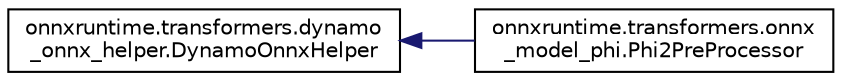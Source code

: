 digraph "Graphical Class Hierarchy"
{
 // LATEX_PDF_SIZE
  edge [fontname="Helvetica",fontsize="10",labelfontname="Helvetica",labelfontsize="10"];
  node [fontname="Helvetica",fontsize="10",shape=record];
  rankdir="LR";
  Node0 [label="onnxruntime.transformers.dynamo\l_onnx_helper.DynamoOnnxHelper",height=0.2,width=0.4,color="black", fillcolor="white", style="filled",URL="$classonnxruntime_1_1transformers_1_1dynamo__onnx__helper_1_1DynamoOnnxHelper.html",tooltip=" "];
  Node0 -> Node1 [dir="back",color="midnightblue",fontsize="10",style="solid",fontname="Helvetica"];
  Node1 [label="onnxruntime.transformers.onnx\l_model_phi.Phi2PreProcessor",height=0.2,width=0.4,color="black", fillcolor="white", style="filled",URL="$classonnxruntime_1_1transformers_1_1onnx__model__phi_1_1Phi2PreProcessor.html",tooltip=" "];
}
